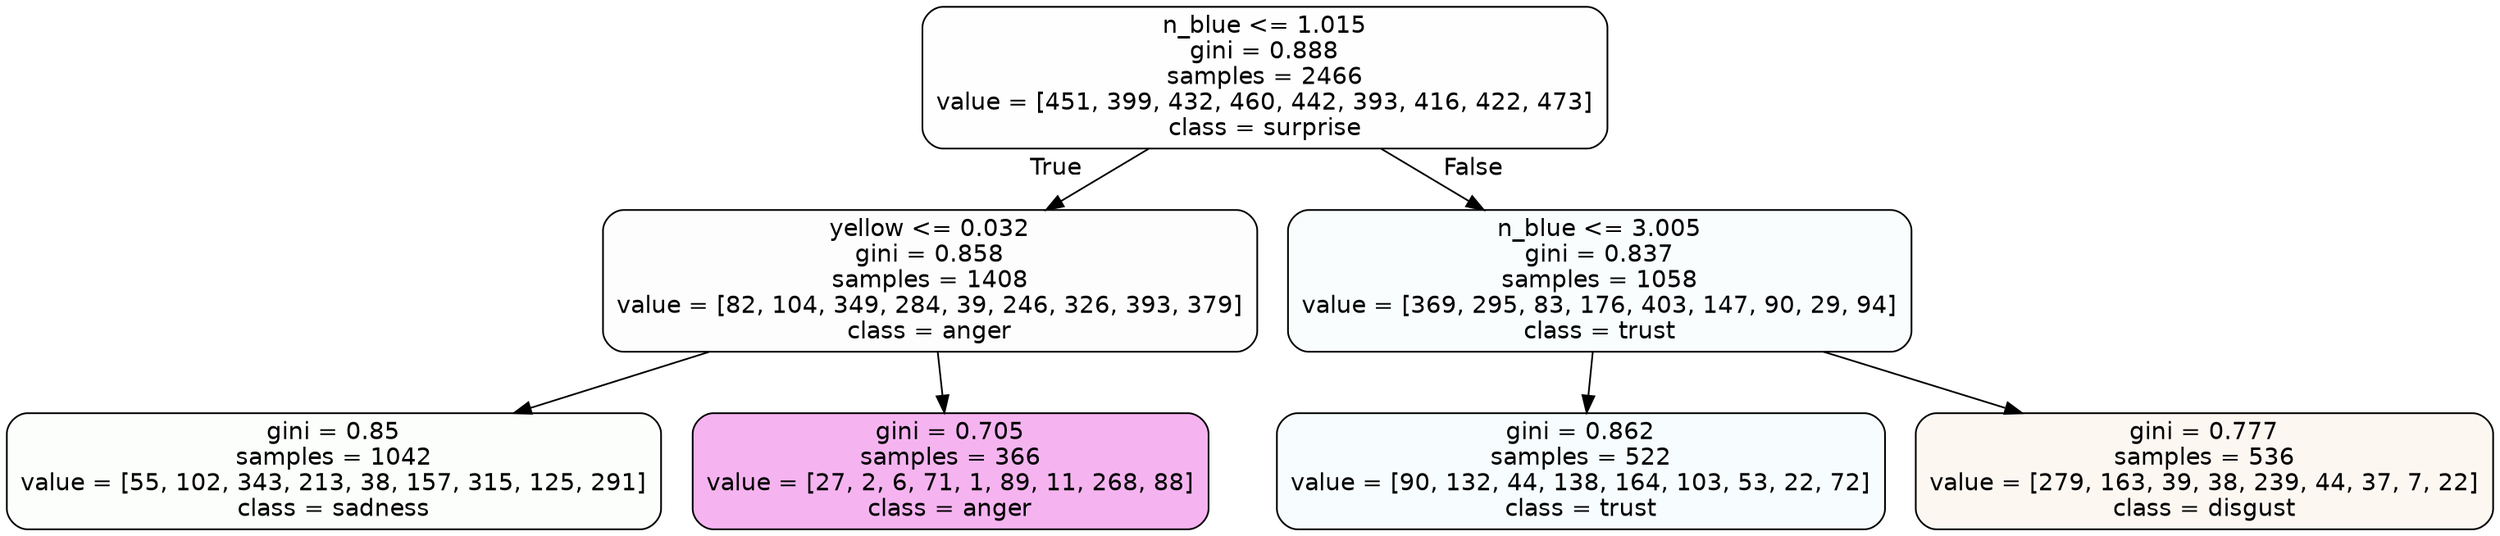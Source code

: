 digraph Tree {
node [shape=box, style="filled, rounded", color="black", fontname=helvetica] ;
edge [fontname=helvetica] ;
0 [label="n_blue <= 1.015\ngini = 0.888\nsamples = 2466\nvalue = [451, 399, 432, 460, 442, 393, 416, 422, 473]\nclass = surprise", fillcolor="#e5396401"] ;
1 [label="yellow <= 0.032\ngini = 0.858\nsamples = 1408\nvalue = [82, 104, 349, 284, 39, 246, 326, 393, 379]\nclass = anger", fillcolor="#e539d702"] ;
0 -> 1 [labeldistance=2.5, labelangle=45, headlabel="True"] ;
2 [label="gini = 0.85\nsamples = 1042\nvalue = [55, 102, 343, 213, 38, 157, 315, 125, 291]\nclass = sadness", fillcolor="#64e53905"] ;
1 -> 2 ;
3 [label="gini = 0.705\nsamples = 366\nvalue = [27, 2, 6, 71, 1, 89, 11, 268, 88]\nclass = anger", fillcolor="#e539d760"] ;
1 -> 3 ;
4 [label="n_blue <= 3.005\ngini = 0.837\nsamples = 1058\nvalue = [369, 295, 83, 176, 403, 147, 90, 29, 94]\nclass = trust", fillcolor="#39d7e507"] ;
0 -> 4 [labeldistance=2.5, labelangle=-45, headlabel="False"] ;
5 [label="gini = 0.862\nsamples = 522\nvalue = [90, 132, 44, 138, 164, 103, 53, 22, 72]\nclass = trust", fillcolor="#39d7e50a"] ;
4 -> 5 ;
6 [label="gini = 0.777\nsamples = 536\nvalue = [279, 163, 39, 38, 239, 44, 37, 7, 22]\nclass = disgust", fillcolor="#e5813910"] ;
4 -> 6 ;
}
